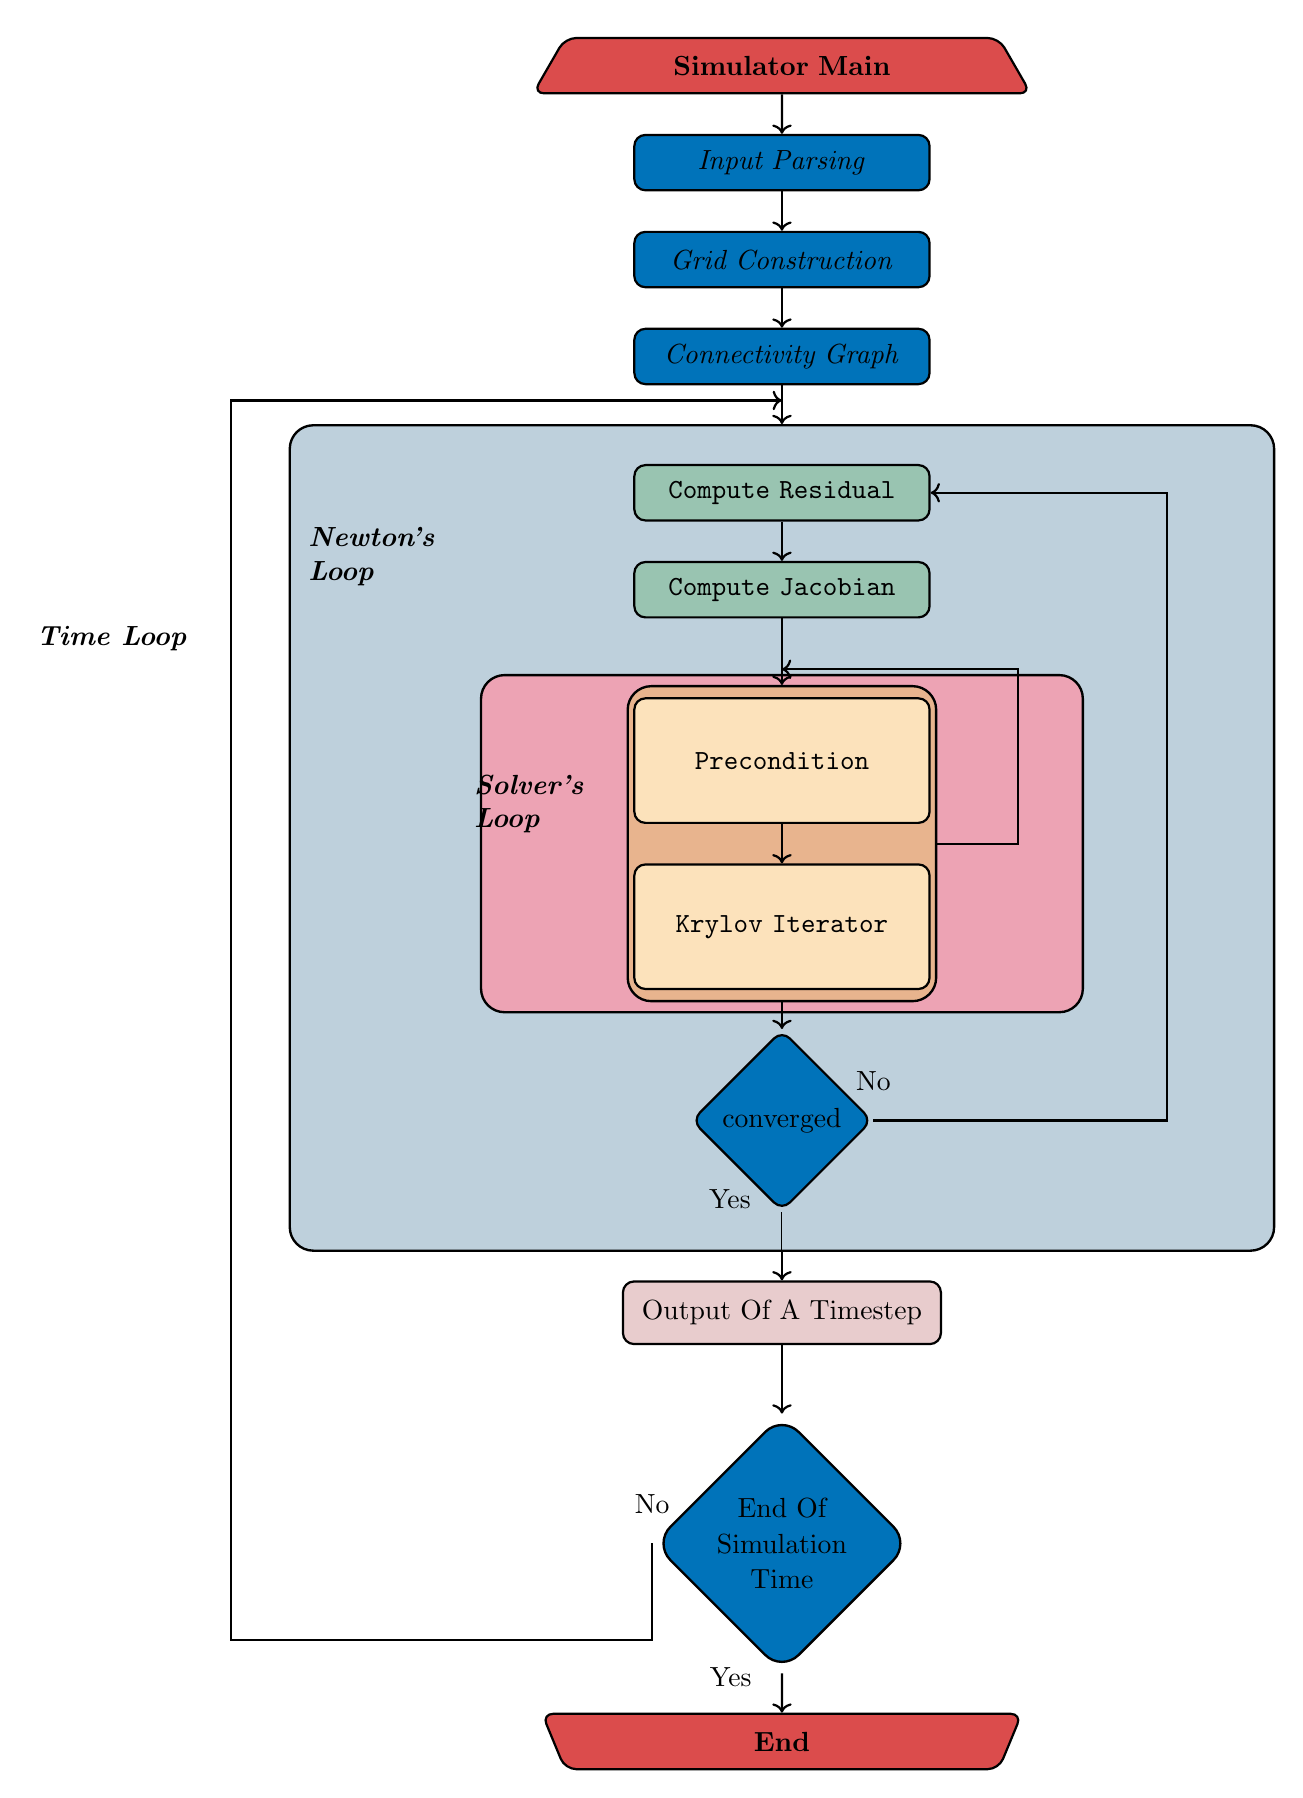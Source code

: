 \begin{tikzpicture} [
output/.style    = { rectangle, draw=black, thick, 
    fill=embeddings_color,
    rounded corners, minimum height=2em },
post/.style    = { rectangle, draw=black, thick, 
    fill=emb_color, text width=4em, text centered,
    rounded corners, minimum height=2em },
addnorm/.style    = { rectangle, draw=black, thick, 
    fill=cadmgreen!40, text width=10em, text centered,
    rounded corners, minimum height=2em },
four/.style    = { rectangle, draw=black, thick, 
    fill=fourier_color, text width=10em, text centered,
    rounded corners, minimum height=4.5em },
grid/.style    = { rectangle, draw=black, thick, 
    fill=frenchblue, text width=10em, text centered,
    rounded corners, minimum height=2em },
conn/.style    = { rectangle, draw=black, thick, 
    fill=frenchblue, text width=10em, text centered,
    rounded corners, minimum height=2em },
main/.style    = { trapezium, draw=black, thick, 
    fill=boston!70, text width=10em, text centered,
    rounded corners, minimum height=2em },
end/.style    = { trapezium , trapezium angle=-67.5, draw=black, thick, 
    fill=boston!70, text width=10em, text centered,
    rounded corners, minimum height=2em },
input/.style    = { rectangle, draw=black, thick, 
    fill=frenchblue, text width=10em, text centered,
    rounded corners, minimum height=2em },
conv/.style    = { diamond, draw=black, thick, 
    fill=frenchblue, text centered,
    rounded corners},
line/.style     = { draw, thick, <-, shorten >=0pt },
]
\definecolor{emb_color}{RGB}{252,224,225}
\definecolor{embeddings_color}{RGB}{232,204,205}
\definecolor{cadmgreen}{rgb}{0.0, 0.42, 0.24}
\definecolor{chocolate}{RGB}{210,105,30}
\definecolor{alizarin}{rgb}{0.82, 0.1, 0.26}
\definecolor{airforceblue}{rgb}{0.36, 0.54, 0.66}
\definecolor{boston}{rgb}{0.8, 0.0, 0.0}
\definecolor{frenchblue}{rgb}{0.0, 0.45, 0.73}
\definecolor{fourier_color}{RGB}{252,226,187}
% Define nodes in a matrix
\matrix [column sep=1mm, row sep=5mm] {
    & \node [main] (main) {\textbf{Simulator Main}};         & \\
    & \node [input] (input) {\textit{Input Parsing}};  & \\
    & \node [grid] (grid) {\textit{Grid Construction}};                     & \\
    & \node [conn] (connect) {\textit{Connectivity Graph}};                     & \\\\
    & \node [addnorm] (res) {\texttt{Compute Residual}};       & \\
    & \node [addnorm] (jac) {\texttt{Compute Jacobian}};       & \\
    & \coordinate (null2);                                & \\
	& \node [four] (cpr) {\texttt{Precondition}};        & \\
	& \node [four] (krylov) {\texttt{Krylov Iterator}};                & \\
    & \node [conv] (conv1) {converged};                & \\
    & \coordinate (null1);                                & \\
};

\node[below = 1cm of conv1] (output) {Output Of A Timestep};
\node[conv, below = 1cm of output, line width=0.03cm,draw, rounded corners=0.3cm,] (conv2) {\shortstack{End Of \\\\Simulation \\ \\Time}};
\node [yshift=0.5cm]at (conv2.west) {No};
\node [xshift=1cm, yshift=-1.7cm]at (conv2.west) {Yes};

\begin{pgfonlayer}{background}
    \node[fit=(output),output](post){};
    \coordinate (N1) at (post.west|-krylov);
    \coordinate (N2) at (post.east|-krylov);
    \node[inner xsep=120pt,inner ysep=14pt,fit=(res)(krylov)(N1)(N2)(conv1),fill=airforceblue!40, line width=0.03cm,draw, rounded corners=0.3cm,label={[align=left, xshift=-8.5cm,yshift=-3cm]\textbf{\textit{Time Loop}}}](timeloop){};
    \node[inner xsep=55pt,inner ysep=8pt,fit=(cpr)(krylov),fill=alizarin!40, line width=0.03cm,draw, rounded corners=0.3cm,label={[align=left,xshift=-5.2cm,yshift=1cm]\textbf{\textit{Newton's}} \\\textit{\textbf{Loop}}}](newton){};
    \node[inner xsep=2pt,inner ysep=4pt,fit=(cpr)(krylov),fill=chocolate!50, line width=0.03cm,draw, rounded corners=0.3cm,label={[align=left,xshift=-3.2cm,yshift=-2cm]\textit{\textbf{Solver's}} \\\textit{\textbf{Loop}}}](solver){};
    \node [yshift=0.5cm]at (conv1.east) {No};
    \node [xshift=0.5cm, yshift=-1cm]at (conv1.west) {Yes};
\end{pgfonlayer}

\node[end, below= 5mm of conv2](end){\textbf{End}};

% connect all nodes defined above
\begin{scope} [every path/.style=line]
\path (input)       --  (main);
\path (grid)       --  (input);
\path (connect)       --  (grid);
\path (timeloop)        --  (connect);
\path (jac)          --  (res);
\path (solver)          --  (jac);
\path (solver.north)+(0,0.2)       --++  (3,0.2) |- (solver.east);
\path (krylov)     --  (cpr);
\path (post)  --  (timeloop) coordinate[midway](null1) ;
\path (timeloop.north)+(0,0.3)  --++  (-7,0.3) -- (-7,-12.65) -| (conv2.west);
\path  (conv1.north) -- (solver.south);
\path  (res.east)--++(3,0) |-(conv1.east);
\path (conv2) -- (post);
\path (end) -- (conv2);
\end{scope}
\path [draw] (timeloop.south)--(conv1);

\end{tikzpicture}
